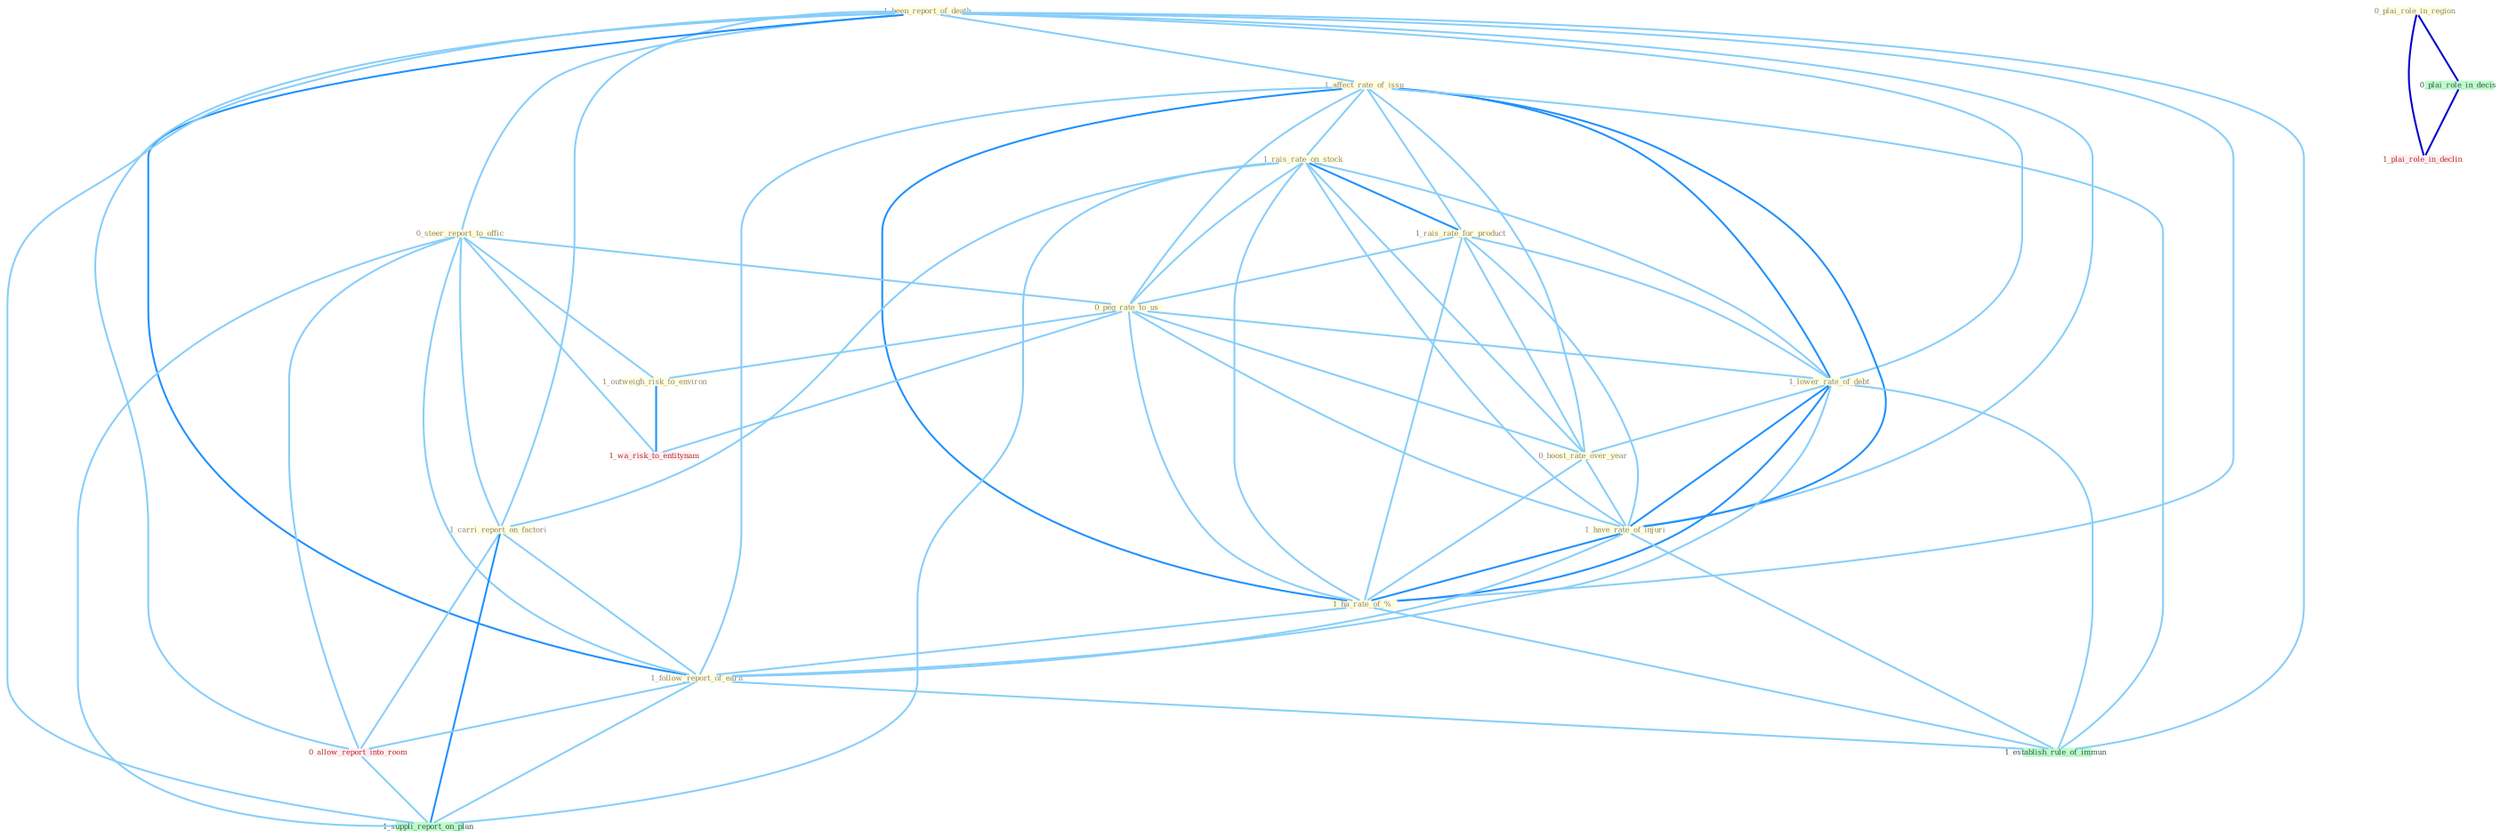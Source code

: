 Graph G{ 
    node
    [shape=polygon,style=filled,width=.5,height=.06,color="#BDFCC9",fixedsize=true,fontsize=4,
    fontcolor="#2f4f4f"];
    {node
    [color="#ffffe0", fontcolor="#8b7d6b"] "1_been_report_of_death " "1_affect_rate_of_issu " "1_rais_rate_on_stock " "0_steer_report_to_offic " "1_rais_rate_for_product " "0_peg_rate_to_us " "1_lower_rate_of_debt " "0_boost_rate_over_year " "0_plai_role_in_region " "1_outweigh_risk_to_environ " "1_have_rate_of_injuri " "1_carri_report_on_factori " "1_ha_rate_of_% " "1_follow_report_of_earn "}
{node [color="#fff0f5", fontcolor="#b22222"] "1_wa_risk_to_entitynam " "1_plai_role_in_declin " "0_allow_report_into_room "}
edge [color="#B0E2FF"];

	"1_been_report_of_death " -- "1_affect_rate_of_issu " [w="1", color="#87cefa" ];
	"1_been_report_of_death " -- "0_steer_report_to_offic " [w="1", color="#87cefa" ];
	"1_been_report_of_death " -- "1_lower_rate_of_debt " [w="1", color="#87cefa" ];
	"1_been_report_of_death " -- "1_have_rate_of_injuri " [w="1", color="#87cefa" ];
	"1_been_report_of_death " -- "1_carri_report_on_factori " [w="1", color="#87cefa" ];
	"1_been_report_of_death " -- "1_ha_rate_of_% " [w="1", color="#87cefa" ];
	"1_been_report_of_death " -- "1_follow_report_of_earn " [w="2", color="#1e90ff" , len=0.8];
	"1_been_report_of_death " -- "1_establish_rule_of_immun " [w="1", color="#87cefa" ];
	"1_been_report_of_death " -- "0_allow_report_into_room " [w="1", color="#87cefa" ];
	"1_been_report_of_death " -- "1_suppli_report_on_plan " [w="1", color="#87cefa" ];
	"1_affect_rate_of_issu " -- "1_rais_rate_on_stock " [w="1", color="#87cefa" ];
	"1_affect_rate_of_issu " -- "1_rais_rate_for_product " [w="1", color="#87cefa" ];
	"1_affect_rate_of_issu " -- "0_peg_rate_to_us " [w="1", color="#87cefa" ];
	"1_affect_rate_of_issu " -- "1_lower_rate_of_debt " [w="2", color="#1e90ff" , len=0.8];
	"1_affect_rate_of_issu " -- "0_boost_rate_over_year " [w="1", color="#87cefa" ];
	"1_affect_rate_of_issu " -- "1_have_rate_of_injuri " [w="2", color="#1e90ff" , len=0.8];
	"1_affect_rate_of_issu " -- "1_ha_rate_of_% " [w="2", color="#1e90ff" , len=0.8];
	"1_affect_rate_of_issu " -- "1_follow_report_of_earn " [w="1", color="#87cefa" ];
	"1_affect_rate_of_issu " -- "1_establish_rule_of_immun " [w="1", color="#87cefa" ];
	"1_rais_rate_on_stock " -- "1_rais_rate_for_product " [w="2", color="#1e90ff" , len=0.8];
	"1_rais_rate_on_stock " -- "0_peg_rate_to_us " [w="1", color="#87cefa" ];
	"1_rais_rate_on_stock " -- "1_lower_rate_of_debt " [w="1", color="#87cefa" ];
	"1_rais_rate_on_stock " -- "0_boost_rate_over_year " [w="1", color="#87cefa" ];
	"1_rais_rate_on_stock " -- "1_have_rate_of_injuri " [w="1", color="#87cefa" ];
	"1_rais_rate_on_stock " -- "1_carri_report_on_factori " [w="1", color="#87cefa" ];
	"1_rais_rate_on_stock " -- "1_ha_rate_of_% " [w="1", color="#87cefa" ];
	"1_rais_rate_on_stock " -- "1_suppli_report_on_plan " [w="1", color="#87cefa" ];
	"0_steer_report_to_offic " -- "0_peg_rate_to_us " [w="1", color="#87cefa" ];
	"0_steer_report_to_offic " -- "1_outweigh_risk_to_environ " [w="1", color="#87cefa" ];
	"0_steer_report_to_offic " -- "1_carri_report_on_factori " [w="1", color="#87cefa" ];
	"0_steer_report_to_offic " -- "1_follow_report_of_earn " [w="1", color="#87cefa" ];
	"0_steer_report_to_offic " -- "1_wa_risk_to_entitynam " [w="1", color="#87cefa" ];
	"0_steer_report_to_offic " -- "0_allow_report_into_room " [w="1", color="#87cefa" ];
	"0_steer_report_to_offic " -- "1_suppli_report_on_plan " [w="1", color="#87cefa" ];
	"1_rais_rate_for_product " -- "0_peg_rate_to_us " [w="1", color="#87cefa" ];
	"1_rais_rate_for_product " -- "1_lower_rate_of_debt " [w="1", color="#87cefa" ];
	"1_rais_rate_for_product " -- "0_boost_rate_over_year " [w="1", color="#87cefa" ];
	"1_rais_rate_for_product " -- "1_have_rate_of_injuri " [w="1", color="#87cefa" ];
	"1_rais_rate_for_product " -- "1_ha_rate_of_% " [w="1", color="#87cefa" ];
	"0_peg_rate_to_us " -- "1_lower_rate_of_debt " [w="1", color="#87cefa" ];
	"0_peg_rate_to_us " -- "0_boost_rate_over_year " [w="1", color="#87cefa" ];
	"0_peg_rate_to_us " -- "1_outweigh_risk_to_environ " [w="1", color="#87cefa" ];
	"0_peg_rate_to_us " -- "1_have_rate_of_injuri " [w="1", color="#87cefa" ];
	"0_peg_rate_to_us " -- "1_ha_rate_of_% " [w="1", color="#87cefa" ];
	"0_peg_rate_to_us " -- "1_wa_risk_to_entitynam " [w="1", color="#87cefa" ];
	"1_lower_rate_of_debt " -- "0_boost_rate_over_year " [w="1", color="#87cefa" ];
	"1_lower_rate_of_debt " -- "1_have_rate_of_injuri " [w="2", color="#1e90ff" , len=0.8];
	"1_lower_rate_of_debt " -- "1_ha_rate_of_% " [w="2", color="#1e90ff" , len=0.8];
	"1_lower_rate_of_debt " -- "1_follow_report_of_earn " [w="1", color="#87cefa" ];
	"1_lower_rate_of_debt " -- "1_establish_rule_of_immun " [w="1", color="#87cefa" ];
	"0_boost_rate_over_year " -- "1_have_rate_of_injuri " [w="1", color="#87cefa" ];
	"0_boost_rate_over_year " -- "1_ha_rate_of_% " [w="1", color="#87cefa" ];
	"0_plai_role_in_region " -- "0_plai_role_in_decis " [w="3", color="#0000cd" , len=0.6];
	"0_plai_role_in_region " -- "1_plai_role_in_declin " [w="3", color="#0000cd" , len=0.6];
	"1_outweigh_risk_to_environ " -- "1_wa_risk_to_entitynam " [w="2", color="#1e90ff" , len=0.8];
	"1_have_rate_of_injuri " -- "1_ha_rate_of_% " [w="2", color="#1e90ff" , len=0.8];
	"1_have_rate_of_injuri " -- "1_follow_report_of_earn " [w="1", color="#87cefa" ];
	"1_have_rate_of_injuri " -- "1_establish_rule_of_immun " [w="1", color="#87cefa" ];
	"1_carri_report_on_factori " -- "1_follow_report_of_earn " [w="1", color="#87cefa" ];
	"1_carri_report_on_factori " -- "0_allow_report_into_room " [w="1", color="#87cefa" ];
	"1_carri_report_on_factori " -- "1_suppli_report_on_plan " [w="2", color="#1e90ff" , len=0.8];
	"1_ha_rate_of_% " -- "1_follow_report_of_earn " [w="1", color="#87cefa" ];
	"1_ha_rate_of_% " -- "1_establish_rule_of_immun " [w="1", color="#87cefa" ];
	"1_follow_report_of_earn " -- "1_establish_rule_of_immun " [w="1", color="#87cefa" ];
	"1_follow_report_of_earn " -- "0_allow_report_into_room " [w="1", color="#87cefa" ];
	"1_follow_report_of_earn " -- "1_suppli_report_on_plan " [w="1", color="#87cefa" ];
	"0_plai_role_in_decis " -- "1_plai_role_in_declin " [w="3", color="#0000cd" , len=0.6];
	"0_allow_report_into_room " -- "1_suppli_report_on_plan " [w="1", color="#87cefa" ];
}
